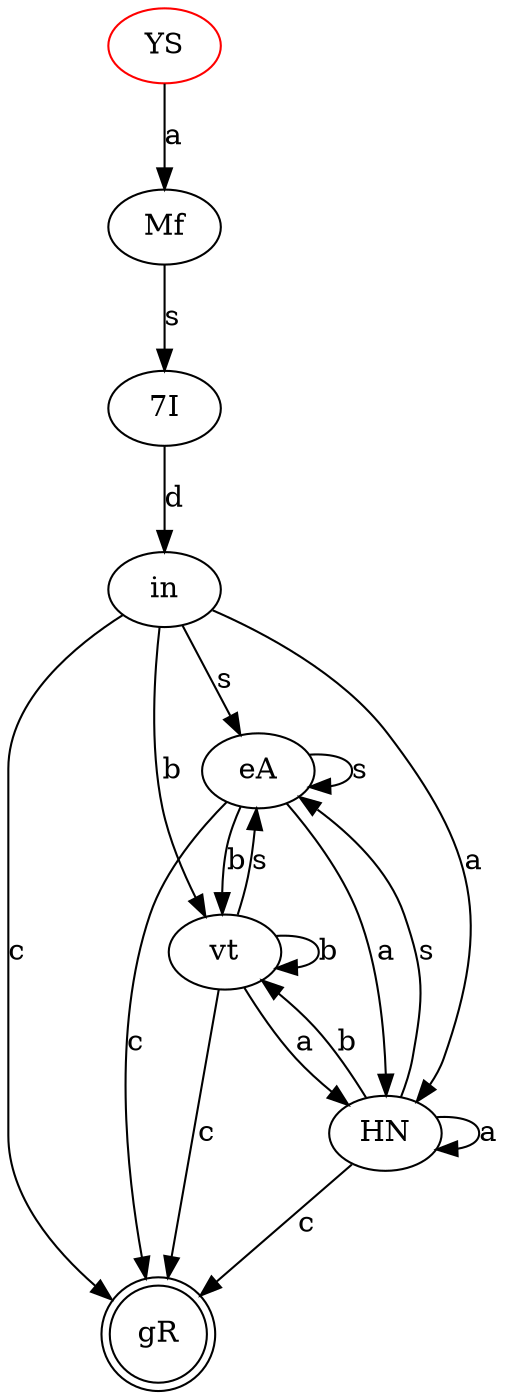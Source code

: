 // graph_fa
digraph {
	YS -> Mf [label=a]
	Mf -> "7I" [label=s]
	"7I" -> in [label=d]
	in -> eA [label=s]
	in -> vt [label=b]
	in -> HN [label=a]
	in -> gR [label=c]
	eA -> eA [label=s]
	eA -> vt [label=b]
	eA -> HN [label=a]
	eA -> gR [label=c]
	vt -> eA [label=s]
	vt -> vt [label=b]
	vt -> HN [label=a]
	vt -> gR [label=c]
	HN -> eA [label=s]
	HN -> vt [label=b]
	HN -> HN [label=a]
	HN -> gR [label=c]
	YS [color=red]
	gR [shape=doublecircle]
}
